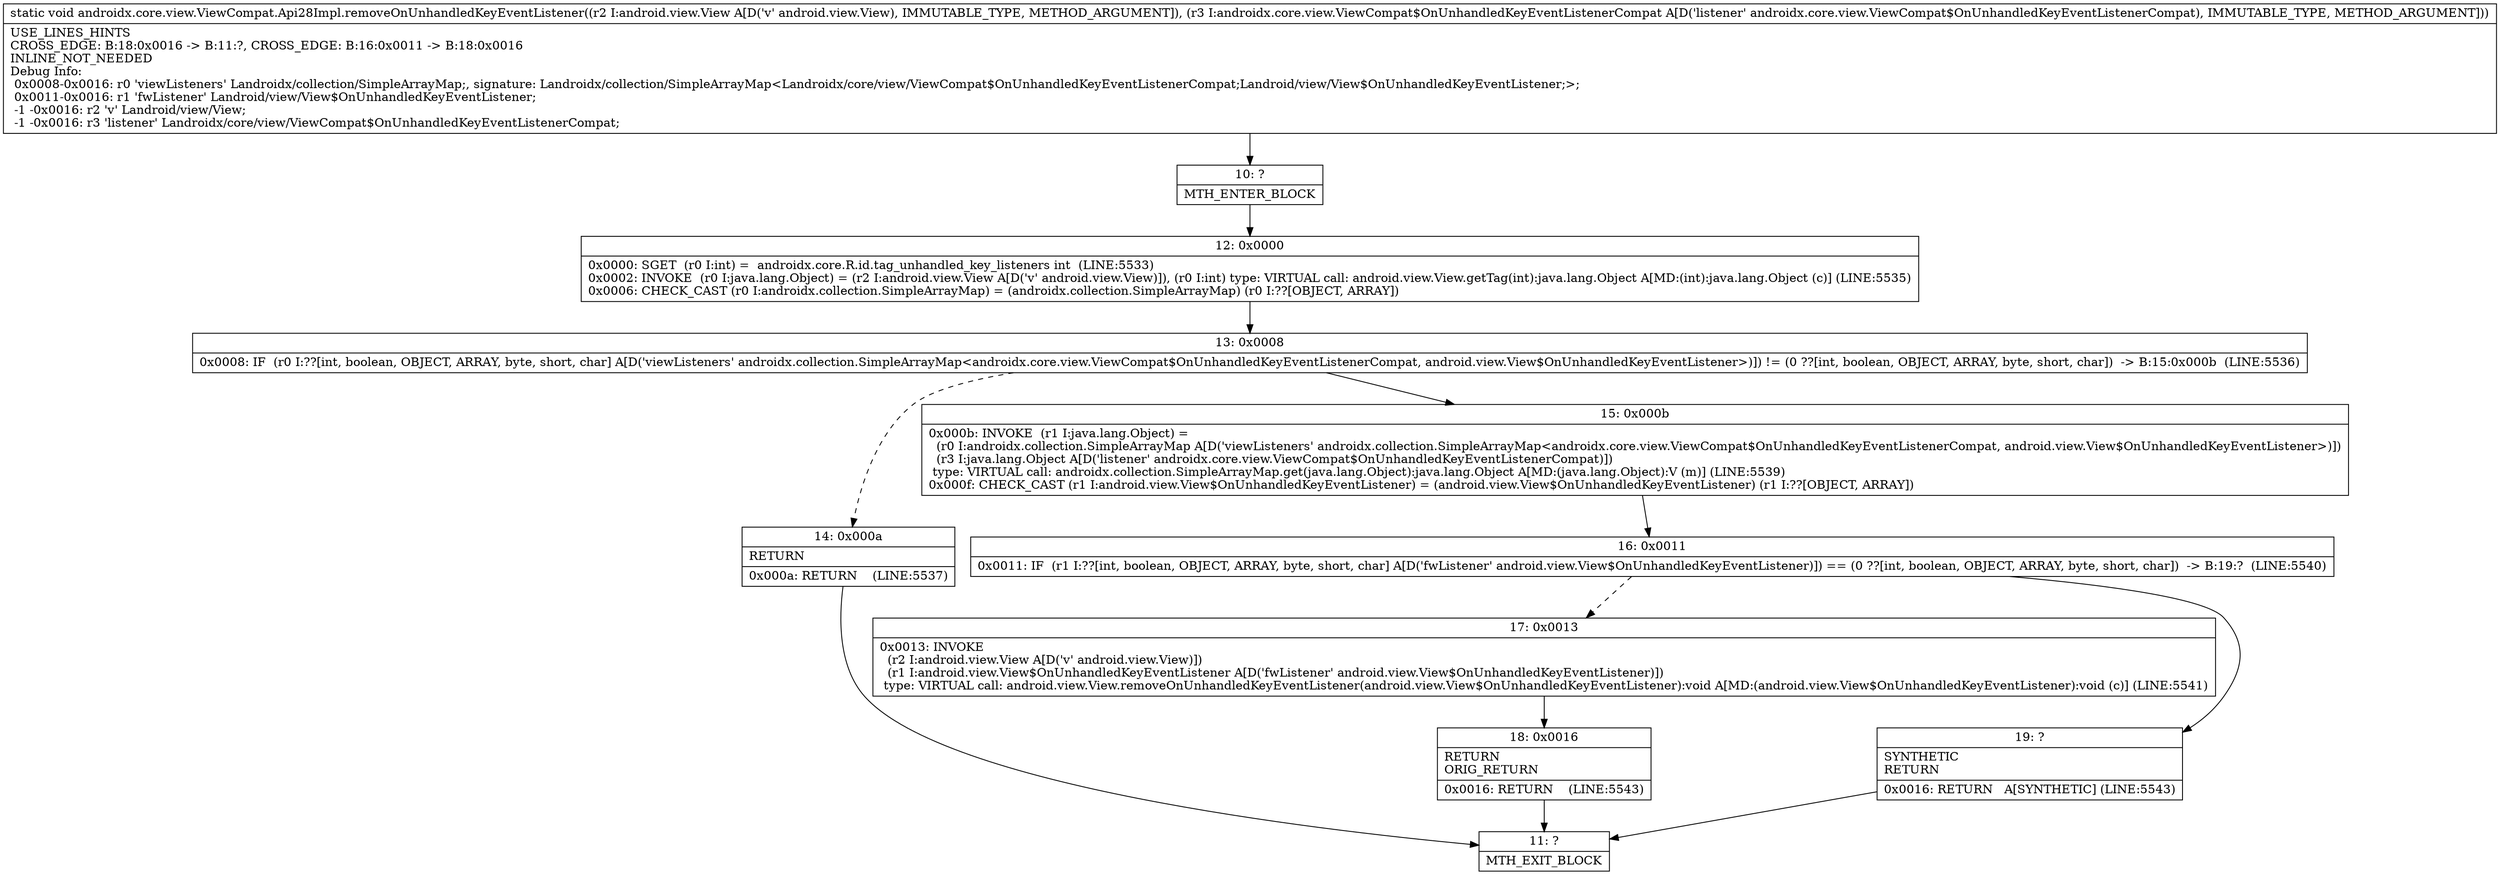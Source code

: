 digraph "CFG forandroidx.core.view.ViewCompat.Api28Impl.removeOnUnhandledKeyEventListener(Landroid\/view\/View;Landroidx\/core\/view\/ViewCompat$OnUnhandledKeyEventListenerCompat;)V" {
Node_10 [shape=record,label="{10\:\ ?|MTH_ENTER_BLOCK\l}"];
Node_12 [shape=record,label="{12\:\ 0x0000|0x0000: SGET  (r0 I:int) =  androidx.core.R.id.tag_unhandled_key_listeners int  (LINE:5533)\l0x0002: INVOKE  (r0 I:java.lang.Object) = (r2 I:android.view.View A[D('v' android.view.View)]), (r0 I:int) type: VIRTUAL call: android.view.View.getTag(int):java.lang.Object A[MD:(int):java.lang.Object (c)] (LINE:5535)\l0x0006: CHECK_CAST (r0 I:androidx.collection.SimpleArrayMap) = (androidx.collection.SimpleArrayMap) (r0 I:??[OBJECT, ARRAY]) \l}"];
Node_13 [shape=record,label="{13\:\ 0x0008|0x0008: IF  (r0 I:??[int, boolean, OBJECT, ARRAY, byte, short, char] A[D('viewListeners' androidx.collection.SimpleArrayMap\<androidx.core.view.ViewCompat$OnUnhandledKeyEventListenerCompat, android.view.View$OnUnhandledKeyEventListener\>)]) != (0 ??[int, boolean, OBJECT, ARRAY, byte, short, char])  \-\> B:15:0x000b  (LINE:5536)\l}"];
Node_14 [shape=record,label="{14\:\ 0x000a|RETURN\l|0x000a: RETURN    (LINE:5537)\l}"];
Node_11 [shape=record,label="{11\:\ ?|MTH_EXIT_BLOCK\l}"];
Node_15 [shape=record,label="{15\:\ 0x000b|0x000b: INVOKE  (r1 I:java.lang.Object) = \l  (r0 I:androidx.collection.SimpleArrayMap A[D('viewListeners' androidx.collection.SimpleArrayMap\<androidx.core.view.ViewCompat$OnUnhandledKeyEventListenerCompat, android.view.View$OnUnhandledKeyEventListener\>)])\l  (r3 I:java.lang.Object A[D('listener' androidx.core.view.ViewCompat$OnUnhandledKeyEventListenerCompat)])\l type: VIRTUAL call: androidx.collection.SimpleArrayMap.get(java.lang.Object):java.lang.Object A[MD:(java.lang.Object):V (m)] (LINE:5539)\l0x000f: CHECK_CAST (r1 I:android.view.View$OnUnhandledKeyEventListener) = (android.view.View$OnUnhandledKeyEventListener) (r1 I:??[OBJECT, ARRAY]) \l}"];
Node_16 [shape=record,label="{16\:\ 0x0011|0x0011: IF  (r1 I:??[int, boolean, OBJECT, ARRAY, byte, short, char] A[D('fwListener' android.view.View$OnUnhandledKeyEventListener)]) == (0 ??[int, boolean, OBJECT, ARRAY, byte, short, char])  \-\> B:19:?  (LINE:5540)\l}"];
Node_17 [shape=record,label="{17\:\ 0x0013|0x0013: INVOKE  \l  (r2 I:android.view.View A[D('v' android.view.View)])\l  (r1 I:android.view.View$OnUnhandledKeyEventListener A[D('fwListener' android.view.View$OnUnhandledKeyEventListener)])\l type: VIRTUAL call: android.view.View.removeOnUnhandledKeyEventListener(android.view.View$OnUnhandledKeyEventListener):void A[MD:(android.view.View$OnUnhandledKeyEventListener):void (c)] (LINE:5541)\l}"];
Node_18 [shape=record,label="{18\:\ 0x0016|RETURN\lORIG_RETURN\l|0x0016: RETURN    (LINE:5543)\l}"];
Node_19 [shape=record,label="{19\:\ ?|SYNTHETIC\lRETURN\l|0x0016: RETURN   A[SYNTHETIC] (LINE:5543)\l}"];
MethodNode[shape=record,label="{static void androidx.core.view.ViewCompat.Api28Impl.removeOnUnhandledKeyEventListener((r2 I:android.view.View A[D('v' android.view.View), IMMUTABLE_TYPE, METHOD_ARGUMENT]), (r3 I:androidx.core.view.ViewCompat$OnUnhandledKeyEventListenerCompat A[D('listener' androidx.core.view.ViewCompat$OnUnhandledKeyEventListenerCompat), IMMUTABLE_TYPE, METHOD_ARGUMENT]))  | USE_LINES_HINTS\lCROSS_EDGE: B:18:0x0016 \-\> B:11:?, CROSS_EDGE: B:16:0x0011 \-\> B:18:0x0016\lINLINE_NOT_NEEDED\lDebug Info:\l  0x0008\-0x0016: r0 'viewListeners' Landroidx\/collection\/SimpleArrayMap;, signature: Landroidx\/collection\/SimpleArrayMap\<Landroidx\/core\/view\/ViewCompat$OnUnhandledKeyEventListenerCompat;Landroid\/view\/View$OnUnhandledKeyEventListener;\>;\l  0x0011\-0x0016: r1 'fwListener' Landroid\/view\/View$OnUnhandledKeyEventListener;\l  \-1 \-0x0016: r2 'v' Landroid\/view\/View;\l  \-1 \-0x0016: r3 'listener' Landroidx\/core\/view\/ViewCompat$OnUnhandledKeyEventListenerCompat;\l}"];
MethodNode -> Node_10;Node_10 -> Node_12;
Node_12 -> Node_13;
Node_13 -> Node_14[style=dashed];
Node_13 -> Node_15;
Node_14 -> Node_11;
Node_15 -> Node_16;
Node_16 -> Node_17[style=dashed];
Node_16 -> Node_19;
Node_17 -> Node_18;
Node_18 -> Node_11;
Node_19 -> Node_11;
}

